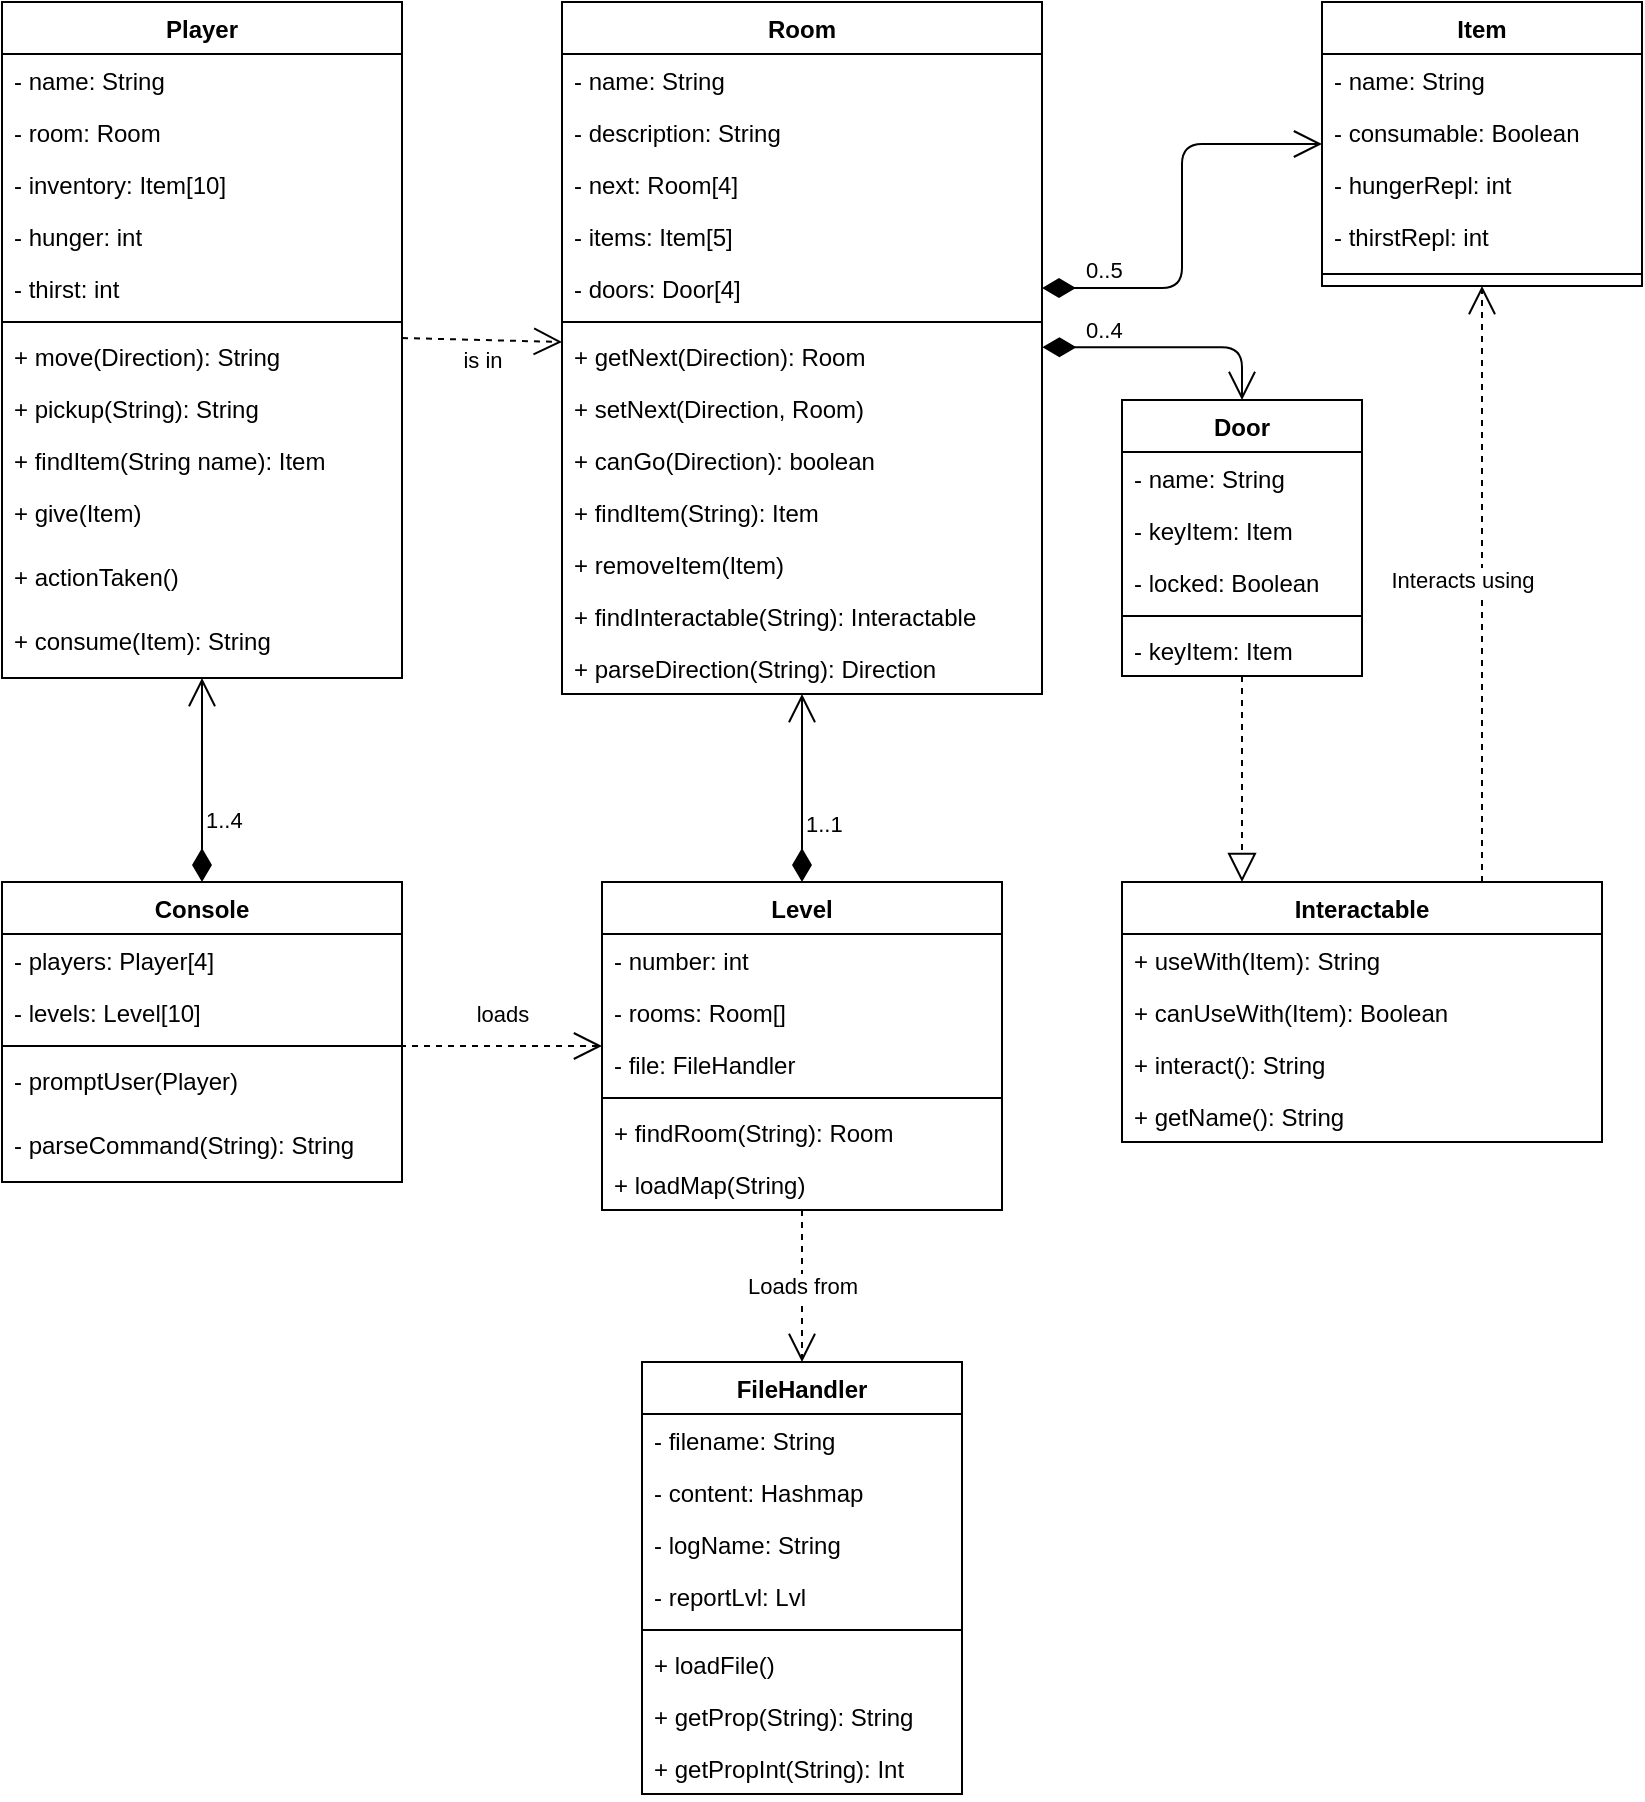 <mxfile version="12.1.0" type="device" pages="1"><diagram id="YAaurR7xKHOdOapdpePC" name="Page-1"><mxGraphModel dx="1020" dy="1173" grid="1" gridSize="10" guides="1" tooltips="1" connect="1" arrows="1" fold="1" page="1" pageScale="1" pageWidth="850" pageHeight="1100" math="0" shadow="0"><root><mxCell id="0"/><mxCell id="1" parent="0"/><mxCell id="AmmfUw_IbPhRECIVkyWW-1" value="Player" style="swimlane;fontStyle=1;align=center;verticalAlign=top;childLayout=stackLayout;horizontal=1;startSize=26;horizontalStack=0;resizeParent=1;resizeParentMax=0;resizeLast=0;collapsible=1;marginBottom=0;" parent="1" vertex="1"><mxGeometry x="20" y="40" width="200" height="338" as="geometry"/></mxCell><mxCell id="AmmfUw_IbPhRECIVkyWW-2" value="- name: String" style="text;strokeColor=none;fillColor=none;align=left;verticalAlign=top;spacingLeft=4;spacingRight=4;overflow=hidden;rotatable=0;points=[[0,0.5],[1,0.5]];portConstraint=eastwest;" parent="AmmfUw_IbPhRECIVkyWW-1" vertex="1"><mxGeometry y="26" width="200" height="26" as="geometry"/></mxCell><mxCell id="AmmfUw_IbPhRECIVkyWW-5" value="- room: Room" style="text;strokeColor=none;fillColor=none;align=left;verticalAlign=top;spacingLeft=4;spacingRight=4;overflow=hidden;rotatable=0;points=[[0,0.5],[1,0.5]];portConstraint=eastwest;" parent="AmmfUw_IbPhRECIVkyWW-1" vertex="1"><mxGeometry y="52" width="200" height="26" as="geometry"/></mxCell><mxCell id="AmmfUw_IbPhRECIVkyWW-6" value="- inventory: Item[10]" style="text;strokeColor=none;fillColor=none;align=left;verticalAlign=top;spacingLeft=4;spacingRight=4;overflow=hidden;rotatable=0;points=[[0,0.5],[1,0.5]];portConstraint=eastwest;" parent="AmmfUw_IbPhRECIVkyWW-1" vertex="1"><mxGeometry y="78" width="200" height="26" as="geometry"/></mxCell><mxCell id="AmmfUw_IbPhRECIVkyWW-7" value="- hunger: int" style="text;strokeColor=none;fillColor=none;align=left;verticalAlign=top;spacingLeft=4;spacingRight=4;overflow=hidden;rotatable=0;points=[[0,0.5],[1,0.5]];portConstraint=eastwest;" parent="AmmfUw_IbPhRECIVkyWW-1" vertex="1"><mxGeometry y="104" width="200" height="26" as="geometry"/></mxCell><mxCell id="AmmfUw_IbPhRECIVkyWW-8" value="- thirst: int" style="text;strokeColor=none;fillColor=none;align=left;verticalAlign=top;spacingLeft=4;spacingRight=4;overflow=hidden;rotatable=0;points=[[0,0.5],[1,0.5]];portConstraint=eastwest;" parent="AmmfUw_IbPhRECIVkyWW-1" vertex="1"><mxGeometry y="130" width="200" height="26" as="geometry"/></mxCell><mxCell id="AmmfUw_IbPhRECIVkyWW-3" value="" style="line;strokeWidth=1;fillColor=none;align=left;verticalAlign=middle;spacingTop=-1;spacingLeft=3;spacingRight=3;rotatable=0;labelPosition=right;points=[];portConstraint=eastwest;" parent="AmmfUw_IbPhRECIVkyWW-1" vertex="1"><mxGeometry y="156" width="200" height="8" as="geometry"/></mxCell><mxCell id="AmmfUw_IbPhRECIVkyWW-4" value="+ move(Direction): String" style="text;strokeColor=none;fillColor=none;align=left;verticalAlign=top;spacingLeft=4;spacingRight=4;overflow=hidden;rotatable=0;points=[[0,0.5],[1,0.5]];portConstraint=eastwest;" parent="AmmfUw_IbPhRECIVkyWW-1" vertex="1"><mxGeometry y="164" width="200" height="26" as="geometry"/></mxCell><mxCell id="AmmfUw_IbPhRECIVkyWW-11" value="+ pickup(String): String" style="text;strokeColor=none;fillColor=none;align=left;verticalAlign=top;spacingLeft=4;spacingRight=4;overflow=hidden;rotatable=0;points=[[0,0.5],[1,0.5]];portConstraint=eastwest;" parent="AmmfUw_IbPhRECIVkyWW-1" vertex="1"><mxGeometry y="190" width="200" height="26" as="geometry"/></mxCell><mxCell id="AmmfUw_IbPhRECIVkyWW-12" value="+ findItem(String name): Item" style="text;strokeColor=none;fillColor=none;align=left;verticalAlign=top;spacingLeft=4;spacingRight=4;overflow=hidden;rotatable=0;points=[[0,0.5],[1,0.5]];portConstraint=eastwest;" parent="AmmfUw_IbPhRECIVkyWW-1" vertex="1"><mxGeometry y="216" width="200" height="26" as="geometry"/></mxCell><mxCell id="n8whq6txXy8AP-ttVn6i-3" value="+ give(Item)" style="text;strokeColor=none;fillColor=none;align=left;verticalAlign=top;spacingLeft=4;spacingRight=4;overflow=hidden;rotatable=0;points=[[0,0.5],[1,0.5]];portConstraint=eastwest;" vertex="1" parent="AmmfUw_IbPhRECIVkyWW-1"><mxGeometry y="242" width="200" height="32" as="geometry"/></mxCell><mxCell id="n8whq6txXy8AP-ttVn6i-5" value="+ actionTaken()" style="text;strokeColor=none;fillColor=none;align=left;verticalAlign=top;spacingLeft=4;spacingRight=4;overflow=hidden;rotatable=0;points=[[0,0.5],[1,0.5]];portConstraint=eastwest;" vertex="1" parent="AmmfUw_IbPhRECIVkyWW-1"><mxGeometry y="274" width="200" height="32" as="geometry"/></mxCell><mxCell id="AmmfUw_IbPhRECIVkyWW-13" value="+ consume(Item): String" style="text;strokeColor=none;fillColor=none;align=left;verticalAlign=top;spacingLeft=4;spacingRight=4;overflow=hidden;rotatable=0;points=[[0,0.5],[1,0.5]];portConstraint=eastwest;" parent="AmmfUw_IbPhRECIVkyWW-1" vertex="1"><mxGeometry y="306" width="200" height="32" as="geometry"/></mxCell><mxCell id="AmmfUw_IbPhRECIVkyWW-14" value="Room" style="swimlane;fontStyle=1;align=center;verticalAlign=top;childLayout=stackLayout;horizontal=1;startSize=26;horizontalStack=0;resizeParent=1;resizeParentMax=0;resizeLast=0;collapsible=1;marginBottom=0;" parent="1" vertex="1"><mxGeometry x="300" y="40" width="240" height="346" as="geometry"/></mxCell><mxCell id="AmmfUw_IbPhRECIVkyWW-15" value="- name: String" style="text;strokeColor=none;fillColor=none;align=left;verticalAlign=top;spacingLeft=4;spacingRight=4;overflow=hidden;rotatable=0;points=[[0,0.5],[1,0.5]];portConstraint=eastwest;" parent="AmmfUw_IbPhRECIVkyWW-14" vertex="1"><mxGeometry y="26" width="240" height="26" as="geometry"/></mxCell><mxCell id="AmmfUw_IbPhRECIVkyWW-18" value="- description: String" style="text;strokeColor=none;fillColor=none;align=left;verticalAlign=top;spacingLeft=4;spacingRight=4;overflow=hidden;rotatable=0;points=[[0,0.5],[1,0.5]];portConstraint=eastwest;" parent="AmmfUw_IbPhRECIVkyWW-14" vertex="1"><mxGeometry y="52" width="240" height="26" as="geometry"/></mxCell><mxCell id="AmmfUw_IbPhRECIVkyWW-19" value="- next: Room[4]" style="text;strokeColor=none;fillColor=none;align=left;verticalAlign=top;spacingLeft=4;spacingRight=4;overflow=hidden;rotatable=0;points=[[0,0.5],[1,0.5]];portConstraint=eastwest;" parent="AmmfUw_IbPhRECIVkyWW-14" vertex="1"><mxGeometry y="78" width="240" height="26" as="geometry"/></mxCell><mxCell id="AmmfUw_IbPhRECIVkyWW-32" value="- items: Item[5]" style="text;strokeColor=none;fillColor=none;align=left;verticalAlign=top;spacingLeft=4;spacingRight=4;overflow=hidden;rotatable=0;points=[[0,0.5],[1,0.5]];portConstraint=eastwest;" parent="AmmfUw_IbPhRECIVkyWW-14" vertex="1"><mxGeometry y="104" width="240" height="26" as="geometry"/></mxCell><mxCell id="AmmfUw_IbPhRECIVkyWW-52" value="- doors: Door[4]" style="text;strokeColor=none;fillColor=none;align=left;verticalAlign=top;spacingLeft=4;spacingRight=4;overflow=hidden;rotatable=0;points=[[0,0.5],[1,0.5]];portConstraint=eastwest;" parent="AmmfUw_IbPhRECIVkyWW-14" vertex="1"><mxGeometry y="130" width="240" height="26" as="geometry"/></mxCell><mxCell id="AmmfUw_IbPhRECIVkyWW-16" value="" style="line;strokeWidth=1;fillColor=none;align=left;verticalAlign=middle;spacingTop=-1;spacingLeft=3;spacingRight=3;rotatable=0;labelPosition=right;points=[];portConstraint=eastwest;" parent="AmmfUw_IbPhRECIVkyWW-14" vertex="1"><mxGeometry y="156" width="240" height="8" as="geometry"/></mxCell><mxCell id="AmmfUw_IbPhRECIVkyWW-17" value="+ getNext(Direction): Room" style="text;strokeColor=none;fillColor=none;align=left;verticalAlign=top;spacingLeft=4;spacingRight=4;overflow=hidden;rotatable=0;points=[[0,0.5],[1,0.5]];portConstraint=eastwest;" parent="AmmfUw_IbPhRECIVkyWW-14" vertex="1"><mxGeometry y="164" width="240" height="26" as="geometry"/></mxCell><mxCell id="jF5KiTm62mT4Ht_q1Ws1-11" value="+ setNext(Direction, Room)" style="text;strokeColor=none;fillColor=none;align=left;verticalAlign=top;spacingLeft=4;spacingRight=4;overflow=hidden;rotatable=0;points=[[0,0.5],[1,0.5]];portConstraint=eastwest;" parent="AmmfUw_IbPhRECIVkyWW-14" vertex="1"><mxGeometry y="190" width="240" height="26" as="geometry"/></mxCell><mxCell id="AmmfUw_IbPhRECIVkyWW-56" value="+ canGo(Direction): boolean" style="text;strokeColor=none;fillColor=none;align=left;verticalAlign=top;spacingLeft=4;spacingRight=4;overflow=hidden;rotatable=0;points=[[0,0.5],[1,0.5]];portConstraint=eastwest;" parent="AmmfUw_IbPhRECIVkyWW-14" vertex="1"><mxGeometry y="216" width="240" height="26" as="geometry"/></mxCell><mxCell id="AmmfUw_IbPhRECIVkyWW-33" value="+ findItem(String): Item" style="text;strokeColor=none;fillColor=none;align=left;verticalAlign=top;spacingLeft=4;spacingRight=4;overflow=hidden;rotatable=0;points=[[0,0.5],[1,0.5]];portConstraint=eastwest;" parent="AmmfUw_IbPhRECIVkyWW-14" vertex="1"><mxGeometry y="242" width="240" height="26" as="geometry"/></mxCell><mxCell id="O9DtPP64qg4r-PhLzrBx-2" value="+ removeItem(Item)" style="text;strokeColor=none;fillColor=none;align=left;verticalAlign=top;spacingLeft=4;spacingRight=4;overflow=hidden;rotatable=0;points=[[0,0.5],[1,0.5]];portConstraint=eastwest;" parent="AmmfUw_IbPhRECIVkyWW-14" vertex="1"><mxGeometry y="268" width="240" height="26" as="geometry"/></mxCell><mxCell id="O9DtPP64qg4r-PhLzrBx-3" value="+ findInteractable(String): Interactable" style="text;strokeColor=none;fillColor=none;align=left;verticalAlign=top;spacingLeft=4;spacingRight=4;overflow=hidden;rotatable=0;points=[[0,0.5],[1,0.5]];portConstraint=eastwest;" parent="AmmfUw_IbPhRECIVkyWW-14" vertex="1"><mxGeometry y="294" width="240" height="26" as="geometry"/></mxCell><mxCell id="jF5KiTm62mT4Ht_q1Ws1-6" value="+ parseDirection(String): Direction" style="text;strokeColor=none;fillColor=none;align=left;verticalAlign=top;spacingLeft=4;spacingRight=4;overflow=hidden;rotatable=0;points=[[0,0.5],[1,0.5]];portConstraint=eastwest;" parent="AmmfUw_IbPhRECIVkyWW-14" vertex="1"><mxGeometry y="320" width="240" height="26" as="geometry"/></mxCell><mxCell id="AmmfUw_IbPhRECIVkyWW-35" value="Door" style="swimlane;fontStyle=1;align=center;verticalAlign=top;childLayout=stackLayout;horizontal=1;startSize=26;horizontalStack=0;resizeParent=1;resizeParentMax=0;resizeLast=0;collapsible=1;marginBottom=0;" parent="1" vertex="1"><mxGeometry x="580" y="239" width="120" height="138" as="geometry"/></mxCell><mxCell id="AmmfUw_IbPhRECIVkyWW-36" value="- name: String" style="text;strokeColor=none;fillColor=none;align=left;verticalAlign=top;spacingLeft=4;spacingRight=4;overflow=hidden;rotatable=0;points=[[0,0.5],[1,0.5]];portConstraint=eastwest;" parent="AmmfUw_IbPhRECIVkyWW-35" vertex="1"><mxGeometry y="26" width="120" height="26" as="geometry"/></mxCell><mxCell id="jF5KiTm62mT4Ht_q1Ws1-9" value="- keyItem: Item" style="text;strokeColor=none;fillColor=none;align=left;verticalAlign=top;spacingLeft=4;spacingRight=4;overflow=hidden;rotatable=0;points=[[0,0.5],[1,0.5]];portConstraint=eastwest;" parent="AmmfUw_IbPhRECIVkyWW-35" vertex="1"><mxGeometry y="52" width="120" height="26" as="geometry"/></mxCell><mxCell id="AmmfUw_IbPhRECIVkyWW-50" value="- locked: Boolean" style="text;strokeColor=none;fillColor=none;align=left;verticalAlign=top;spacingLeft=4;spacingRight=4;overflow=hidden;rotatable=0;points=[[0,0.5],[1,0.5]];portConstraint=eastwest;" parent="AmmfUw_IbPhRECIVkyWW-35" vertex="1"><mxGeometry y="78" width="120" height="26" as="geometry"/></mxCell><mxCell id="AmmfUw_IbPhRECIVkyWW-37" value="" style="line;strokeWidth=1;fillColor=none;align=left;verticalAlign=middle;spacingTop=-1;spacingLeft=3;spacingRight=3;rotatable=0;labelPosition=right;points=[];portConstraint=eastwest;" parent="AmmfUw_IbPhRECIVkyWW-35" vertex="1"><mxGeometry y="104" width="120" height="8" as="geometry"/></mxCell><mxCell id="jF5KiTm62mT4Ht_q1Ws1-8" value="- keyItem: Item" style="text;strokeColor=none;fillColor=none;align=left;verticalAlign=top;spacingLeft=4;spacingRight=4;overflow=hidden;rotatable=0;points=[[0,0.5],[1,0.5]];portConstraint=eastwest;" parent="AmmfUw_IbPhRECIVkyWW-35" vertex="1"><mxGeometry y="112" width="120" height="26" as="geometry"/></mxCell><mxCell id="AmmfUw_IbPhRECIVkyWW-39" value="Interactable" style="swimlane;fontStyle=1;childLayout=stackLayout;horizontal=1;startSize=26;fillColor=none;horizontalStack=0;resizeParent=1;resizeParentMax=0;resizeLast=0;collapsible=1;marginBottom=0;" parent="1" vertex="1"><mxGeometry x="580" y="480" width="240" height="130" as="geometry"/></mxCell><mxCell id="AmmfUw_IbPhRECIVkyWW-41" value="+ useWith(Item): String" style="text;strokeColor=none;fillColor=none;align=left;verticalAlign=top;spacingLeft=4;spacingRight=4;overflow=hidden;rotatable=0;points=[[0,0.5],[1,0.5]];portConstraint=eastwest;" parent="AmmfUw_IbPhRECIVkyWW-39" vertex="1"><mxGeometry y="26" width="240" height="26" as="geometry"/></mxCell><mxCell id="jF5KiTm62mT4Ht_q1Ws1-1" value="+ canUseWith(Item): Boolean" style="text;strokeColor=none;fillColor=none;align=left;verticalAlign=top;spacingLeft=4;spacingRight=4;overflow=hidden;rotatable=0;points=[[0,0.5],[1,0.5]];portConstraint=eastwest;" parent="AmmfUw_IbPhRECIVkyWW-39" vertex="1"><mxGeometry y="52" width="240" height="26" as="geometry"/></mxCell><mxCell id="AmmfUw_IbPhRECIVkyWW-42" value="+ interact(): String" style="text;strokeColor=none;fillColor=none;align=left;verticalAlign=top;spacingLeft=4;spacingRight=4;overflow=hidden;rotatable=0;points=[[0,0.5],[1,0.5]];portConstraint=eastwest;" parent="AmmfUw_IbPhRECIVkyWW-39" vertex="1"><mxGeometry y="78" width="240" height="26" as="geometry"/></mxCell><mxCell id="jF5KiTm62mT4Ht_q1Ws1-10" value="+ getName(): String" style="text;strokeColor=none;fillColor=none;align=left;verticalAlign=top;spacingLeft=4;spacingRight=4;overflow=hidden;rotatable=0;points=[[0,0.5],[1,0.5]];portConstraint=eastwest;" parent="AmmfUw_IbPhRECIVkyWW-39" vertex="1"><mxGeometry y="104" width="240" height="26" as="geometry"/></mxCell><mxCell id="q5WU-cebznkv5lJQIrtP-3" value="" style="endArrow=block;dashed=1;endFill=0;endSize=12;html=1;entryX=0.25;entryY=0;entryDx=0;entryDy=0;" parent="1" source="AmmfUw_IbPhRECIVkyWW-35" target="AmmfUw_IbPhRECIVkyWW-39" edge="1"><mxGeometry width="160" relative="1" as="geometry"><mxPoint x="20" y="579" as="sourcePoint"/><mxPoint x="180" y="579" as="targetPoint"/></mxGeometry></mxCell><mxCell id="q5WU-cebznkv5lJQIrtP-5" value="1..1" style="endArrow=open;html=1;endSize=12;startArrow=diamondThin;startSize=14;startFill=1;edgeStyle=orthogonalEdgeStyle;align=left;verticalAlign=bottom;" parent="1" source="AmmfUw_IbPhRECIVkyWW-21" target="AmmfUw_IbPhRECIVkyWW-14" edge="1"><mxGeometry x="-0.567" relative="1" as="geometry"><mxPoint x="20" y="579" as="sourcePoint"/><mxPoint x="180" y="579" as="targetPoint"/><mxPoint as="offset"/></mxGeometry></mxCell><mxCell id="q5WU-cebznkv5lJQIrtP-7" value="0..4" style="endArrow=open;html=1;endSize=12;startArrow=diamondThin;startSize=14;startFill=1;edgeStyle=orthogonalEdgeStyle;align=left;verticalAlign=bottom;exitX=1.001;exitY=0.33;exitDx=0;exitDy=0;exitPerimeter=0;" parent="1" source="AmmfUw_IbPhRECIVkyWW-17" target="AmmfUw_IbPhRECIVkyWW-35" edge="1"><mxGeometry x="-0.688" relative="1" as="geometry"><mxPoint x="310" y="579" as="sourcePoint"/><mxPoint x="470" y="579" as="targetPoint"/><mxPoint as="offset"/></mxGeometry></mxCell><mxCell id="q5WU-cebznkv5lJQIrtP-9" value="0..5" style="endArrow=open;html=1;endSize=12;startArrow=diamondThin;startSize=14;startFill=1;edgeStyle=orthogonalEdgeStyle;align=left;verticalAlign=bottom;exitX=1;exitY=0.5;exitDx=0;exitDy=0;" parent="1" source="AmmfUw_IbPhRECIVkyWW-52" target="AmmfUw_IbPhRECIVkyWW-25" edge="1"><mxGeometry x="-0.815" relative="1" as="geometry"><mxPoint x="220" y="579" as="sourcePoint"/><mxPoint x="470" y="319" as="targetPoint"/><mxPoint as="offset"/></mxGeometry></mxCell><mxCell id="q5WU-cebznkv5lJQIrtP-10" value="is in" style="endArrow=open;endSize=12;dashed=1;html=1;exitX=1;exitY=0.154;exitDx=0;exitDy=0;exitPerimeter=0;" parent="1" source="AmmfUw_IbPhRECIVkyWW-4" target="AmmfUw_IbPhRECIVkyWW-14" edge="1"><mxGeometry x="-0.005" y="-10" width="160" relative="1" as="geometry"><mxPoint x="20" y="579" as="sourcePoint"/><mxPoint x="180" y="579" as="targetPoint"/><mxPoint as="offset"/></mxGeometry></mxCell><mxCell id="q5WU-cebznkv5lJQIrtP-11" value="Console" style="swimlane;fontStyle=1;align=center;verticalAlign=top;childLayout=stackLayout;horizontal=1;startSize=26;horizontalStack=0;resizeParent=1;resizeParentMax=0;resizeLast=0;collapsible=1;marginBottom=0;" parent="1" vertex="1"><mxGeometry x="20" y="480" width="200" height="150" as="geometry"/></mxCell><mxCell id="q5WU-cebznkv5lJQIrtP-16" value="- players: Player[4]" style="text;strokeColor=none;fillColor=none;align=left;verticalAlign=top;spacingLeft=4;spacingRight=4;overflow=hidden;rotatable=0;points=[[0,0.5],[1,0.5]];portConstraint=eastwest;" parent="q5WU-cebznkv5lJQIrtP-11" vertex="1"><mxGeometry y="26" width="200" height="26" as="geometry"/></mxCell><mxCell id="jF5KiTm62mT4Ht_q1Ws1-14" value="- levels: Level[10]" style="text;strokeColor=none;fillColor=none;align=left;verticalAlign=top;spacingLeft=4;spacingRight=4;overflow=hidden;rotatable=0;points=[[0,0.5],[1,0.5]];portConstraint=eastwest;" parent="q5WU-cebznkv5lJQIrtP-11" vertex="1"><mxGeometry y="52" width="200" height="26" as="geometry"/></mxCell><mxCell id="q5WU-cebznkv5lJQIrtP-17" value="" style="line;strokeWidth=1;fillColor=none;align=left;verticalAlign=middle;spacingTop=-1;spacingLeft=3;spacingRight=3;rotatable=0;labelPosition=right;points=[];portConstraint=eastwest;" parent="q5WU-cebznkv5lJQIrtP-11" vertex="1"><mxGeometry y="78" width="200" height="8" as="geometry"/></mxCell><mxCell id="q5WU-cebznkv5lJQIrtP-22" value="- promptUser(Player)" style="text;strokeColor=none;fillColor=none;align=left;verticalAlign=top;spacingLeft=4;spacingRight=4;overflow=hidden;rotatable=0;points=[[0,0.5],[1,0.5]];portConstraint=eastwest;" parent="q5WU-cebznkv5lJQIrtP-11" vertex="1"><mxGeometry y="86" width="200" height="32" as="geometry"/></mxCell><mxCell id="q5WU-cebznkv5lJQIrtP-41" value="- parseCommand(String): String" style="text;strokeColor=none;fillColor=none;align=left;verticalAlign=top;spacingLeft=4;spacingRight=4;overflow=hidden;rotatable=0;points=[[0,0.5],[1,0.5]];portConstraint=eastwest;" parent="q5WU-cebznkv5lJQIrtP-11" vertex="1"><mxGeometry y="118" width="200" height="32" as="geometry"/></mxCell><mxCell id="q5WU-cebznkv5lJQIrtP-29" value="FileHandler" style="swimlane;fontStyle=1;align=center;verticalAlign=top;childLayout=stackLayout;horizontal=1;startSize=26;horizontalStack=0;resizeParent=1;resizeParentMax=0;resizeLast=0;collapsible=1;marginBottom=0;" parent="1" vertex="1"><mxGeometry x="340" y="720" width="160" height="216" as="geometry"/></mxCell><mxCell id="q5WU-cebznkv5lJQIrtP-30" value="- filename: String" style="text;strokeColor=none;fillColor=none;align=left;verticalAlign=top;spacingLeft=4;spacingRight=4;overflow=hidden;rotatable=0;points=[[0,0.5],[1,0.5]];portConstraint=eastwest;" parent="q5WU-cebznkv5lJQIrtP-29" vertex="1"><mxGeometry y="26" width="160" height="26" as="geometry"/></mxCell><mxCell id="q5WU-cebznkv5lJQIrtP-31" value="- content: Hashmap" style="text;strokeColor=none;fillColor=none;align=left;verticalAlign=top;spacingLeft=4;spacingRight=4;overflow=hidden;rotatable=0;points=[[0,0.5],[1,0.5]];portConstraint=eastwest;" parent="q5WU-cebznkv5lJQIrtP-29" vertex="1"><mxGeometry y="52" width="160" height="26" as="geometry"/></mxCell><mxCell id="jF5KiTm62mT4Ht_q1Ws1-12" value="- logName: String" style="text;strokeColor=none;fillColor=none;align=left;verticalAlign=top;spacingLeft=4;spacingRight=4;overflow=hidden;rotatable=0;points=[[0,0.5],[1,0.5]];portConstraint=eastwest;" parent="q5WU-cebznkv5lJQIrtP-29" vertex="1"><mxGeometry y="78" width="160" height="26" as="geometry"/></mxCell><mxCell id="jF5KiTm62mT4Ht_q1Ws1-13" value="- reportLvl: Lvl" style="text;strokeColor=none;fillColor=none;align=left;verticalAlign=top;spacingLeft=4;spacingRight=4;overflow=hidden;rotatable=0;points=[[0,0.5],[1,0.5]];portConstraint=eastwest;" parent="q5WU-cebznkv5lJQIrtP-29" vertex="1"><mxGeometry y="104" width="160" height="26" as="geometry"/></mxCell><mxCell id="q5WU-cebznkv5lJQIrtP-32" value="" style="line;strokeWidth=1;fillColor=none;align=left;verticalAlign=middle;spacingTop=-1;spacingLeft=3;spacingRight=3;rotatable=0;labelPosition=right;points=[];portConstraint=eastwest;" parent="q5WU-cebznkv5lJQIrtP-29" vertex="1"><mxGeometry y="130" width="160" height="8" as="geometry"/></mxCell><mxCell id="q5WU-cebznkv5lJQIrtP-33" value="+ loadFile()" style="text;strokeColor=none;fillColor=none;align=left;verticalAlign=top;spacingLeft=4;spacingRight=4;overflow=hidden;rotatable=0;points=[[0,0.5],[1,0.5]];portConstraint=eastwest;" parent="q5WU-cebznkv5lJQIrtP-29" vertex="1"><mxGeometry y="138" width="160" height="26" as="geometry"/></mxCell><mxCell id="q5WU-cebznkv5lJQIrtP-34" value="+ getProp(String): String" style="text;strokeColor=none;fillColor=none;align=left;verticalAlign=top;spacingLeft=4;spacingRight=4;overflow=hidden;rotatable=0;points=[[0,0.5],[1,0.5]];portConstraint=eastwest;" parent="q5WU-cebznkv5lJQIrtP-29" vertex="1"><mxGeometry y="164" width="160" height="26" as="geometry"/></mxCell><mxCell id="q5WU-cebznkv5lJQIrtP-35" value="+ getPropInt(String): Int" style="text;strokeColor=none;fillColor=none;align=left;verticalAlign=top;spacingLeft=4;spacingRight=4;overflow=hidden;rotatable=0;points=[[0,0.5],[1,0.5]];portConstraint=eastwest;" parent="q5WU-cebznkv5lJQIrtP-29" vertex="1"><mxGeometry y="190" width="160" height="26" as="geometry"/></mxCell><mxCell id="AmmfUw_IbPhRECIVkyWW-21" value="Level" style="swimlane;fontStyle=1;align=center;verticalAlign=top;childLayout=stackLayout;horizontal=1;startSize=26;horizontalStack=0;resizeParent=1;resizeParentMax=0;resizeLast=0;collapsible=1;marginBottom=0;" parent="1" vertex="1"><mxGeometry x="320" y="480" width="200" height="164" as="geometry"/></mxCell><mxCell id="AmmfUw_IbPhRECIVkyWW-22" value="- number: int" style="text;strokeColor=none;fillColor=none;align=left;verticalAlign=top;spacingLeft=4;spacingRight=4;overflow=hidden;rotatable=0;points=[[0,0.5],[1,0.5]];portConstraint=eastwest;" parent="AmmfUw_IbPhRECIVkyWW-21" vertex="1"><mxGeometry y="26" width="200" height="26" as="geometry"/></mxCell><mxCell id="AmmfUw_IbPhRECIVkyWW-30" value="- rooms: Room[]" style="text;strokeColor=none;fillColor=none;align=left;verticalAlign=top;spacingLeft=4;spacingRight=4;overflow=hidden;rotatable=0;points=[[0,0.5],[1,0.5]];portConstraint=eastwest;" parent="AmmfUw_IbPhRECIVkyWW-21" vertex="1"><mxGeometry y="52" width="200" height="26" as="geometry"/></mxCell><mxCell id="jF5KiTm62mT4Ht_q1Ws1-18" value="- file: FileHandler" style="text;strokeColor=none;fillColor=none;align=left;verticalAlign=top;spacingLeft=4;spacingRight=4;overflow=hidden;rotatable=0;points=[[0,0.5],[1,0.5]];portConstraint=eastwest;" parent="AmmfUw_IbPhRECIVkyWW-21" vertex="1"><mxGeometry y="78" width="200" height="26" as="geometry"/></mxCell><mxCell id="AmmfUw_IbPhRECIVkyWW-23" value="" style="line;strokeWidth=1;fillColor=none;align=left;verticalAlign=middle;spacingTop=-1;spacingLeft=3;spacingRight=3;rotatable=0;labelPosition=right;points=[];portConstraint=eastwest;" parent="AmmfUw_IbPhRECIVkyWW-21" vertex="1"><mxGeometry y="104" width="200" height="8" as="geometry"/></mxCell><mxCell id="AmmfUw_IbPhRECIVkyWW-24" value="+ findRoom(String): Room" style="text;strokeColor=none;fillColor=none;align=left;verticalAlign=top;spacingLeft=4;spacingRight=4;overflow=hidden;rotatable=0;points=[[0,0.5],[1,0.5]];portConstraint=eastwest;" parent="AmmfUw_IbPhRECIVkyWW-21" vertex="1"><mxGeometry y="112" width="200" height="26" as="geometry"/></mxCell><mxCell id="q5WU-cebznkv5lJQIrtP-36" value="+ loadMap(String)" style="text;strokeColor=none;fillColor=none;align=left;verticalAlign=top;spacingLeft=4;spacingRight=4;overflow=hidden;rotatable=0;points=[[0,0.5],[1,0.5]];portConstraint=eastwest;" parent="AmmfUw_IbPhRECIVkyWW-21" vertex="1"><mxGeometry y="138" width="200" height="26" as="geometry"/></mxCell><mxCell id="q5WU-cebznkv5lJQIrtP-37" value="loads" style="endArrow=open;endSize=12;dashed=1;html=1;exitX=0.995;exitY=-0.125;exitDx=0;exitDy=0;exitPerimeter=0;" parent="1" source="q5WU-cebznkv5lJQIrtP-22" target="AmmfUw_IbPhRECIVkyWW-21" edge="1"><mxGeometry x="0.003" y="15" width="160" relative="1" as="geometry"><mxPoint x="220" y="560" as="sourcePoint"/><mxPoint x="180" y="785" as="targetPoint"/><mxPoint y="-1" as="offset"/></mxGeometry></mxCell><mxCell id="q5WU-cebznkv5lJQIrtP-39" value="Loads from" style="endArrow=open;endSize=12;dashed=1;html=1;" parent="1" source="AmmfUw_IbPhRECIVkyWW-21" target="q5WU-cebznkv5lJQIrtP-29" edge="1"><mxGeometry width="160" relative="1" as="geometry"><mxPoint x="130" y="875" as="sourcePoint"/><mxPoint x="460" y="625" as="targetPoint"/></mxGeometry></mxCell><mxCell id="q5WU-cebznkv5lJQIrtP-40" value="1..4" style="endArrow=open;html=1;endSize=12;startArrow=diamondThin;startSize=14;startFill=1;edgeStyle=orthogonalEdgeStyle;align=left;verticalAlign=bottom;" parent="1" source="q5WU-cebznkv5lJQIrtP-11" target="AmmfUw_IbPhRECIVkyWW-1" edge="1"><mxGeometry x="-0.567" relative="1" as="geometry"><mxPoint x="240" y="406" as="sourcePoint"/><mxPoint x="240" y="329" as="targetPoint"/><mxPoint as="offset"/><Array as="points"/></mxGeometry></mxCell><mxCell id="Dqh06K6nG-f3wckaGsLA-1" value="Interacts using" style="endArrow=open;endSize=12;dashed=1;html=1;exitX=0.75;exitY=0;exitDx=0;exitDy=0;" parent="1" source="AmmfUw_IbPhRECIVkyWW-39" target="AmmfUw_IbPhRECIVkyWW-25" edge="1"><mxGeometry x="0.012" y="10" width="160" relative="1" as="geometry"><mxPoint x="780" y="239" as="sourcePoint"/><mxPoint x="780" y="559" as="targetPoint"/><mxPoint as="offset"/></mxGeometry></mxCell><mxCell id="AmmfUw_IbPhRECIVkyWW-25" value="Item" style="swimlane;fontStyle=1;align=center;verticalAlign=top;childLayout=stackLayout;horizontal=1;startSize=26;horizontalStack=0;resizeParent=1;resizeParentMax=0;resizeLast=0;collapsible=1;marginBottom=0;" parent="1" vertex="1"><mxGeometry x="680" y="40" width="160" height="142" as="geometry"/></mxCell><mxCell id="AmmfUw_IbPhRECIVkyWW-26" value="- name: String" style="text;strokeColor=none;fillColor=none;align=left;verticalAlign=top;spacingLeft=4;spacingRight=4;overflow=hidden;rotatable=0;points=[[0,0.5],[1,0.5]];portConstraint=eastwest;" parent="AmmfUw_IbPhRECIVkyWW-25" vertex="1"><mxGeometry y="26" width="160" height="26" as="geometry"/></mxCell><mxCell id="XSgLDQGmrlcICJhw4RJ4-9" value="- consumable: Boolean" style="text;strokeColor=none;fillColor=none;align=left;verticalAlign=top;spacingLeft=4;spacingRight=4;overflow=hidden;rotatable=0;points=[[0,0.5],[1,0.5]];portConstraint=eastwest;" parent="AmmfUw_IbPhRECIVkyWW-25" vertex="1"><mxGeometry y="52" width="160" height="26" as="geometry"/></mxCell><mxCell id="XSgLDQGmrlcICJhw4RJ4-12" value="- hungerRepl: int" style="text;strokeColor=none;fillColor=none;align=left;verticalAlign=top;spacingLeft=4;spacingRight=4;overflow=hidden;rotatable=0;points=[[0,0.5],[1,0.5]];portConstraint=eastwest;" parent="AmmfUw_IbPhRECIVkyWW-25" vertex="1"><mxGeometry y="78" width="160" height="26" as="geometry"/></mxCell><mxCell id="XSgLDQGmrlcICJhw4RJ4-13" value="- thirstRepl: int" style="text;strokeColor=none;fillColor=none;align=left;verticalAlign=top;spacingLeft=4;spacingRight=4;overflow=hidden;rotatable=0;points=[[0,0.5],[1,0.5]];portConstraint=eastwest;" parent="AmmfUw_IbPhRECIVkyWW-25" vertex="1"><mxGeometry y="104" width="160" height="26" as="geometry"/></mxCell><mxCell id="AmmfUw_IbPhRECIVkyWW-27" value="" style="line;strokeWidth=1;fillColor=none;align=left;verticalAlign=middle;spacingTop=-1;spacingLeft=3;spacingRight=3;rotatable=0;labelPosition=right;points=[];portConstraint=eastwest;" parent="AmmfUw_IbPhRECIVkyWW-25" vertex="1"><mxGeometry y="130" width="160" height="12" as="geometry"/></mxCell></root></mxGraphModel></diagram></mxfile>